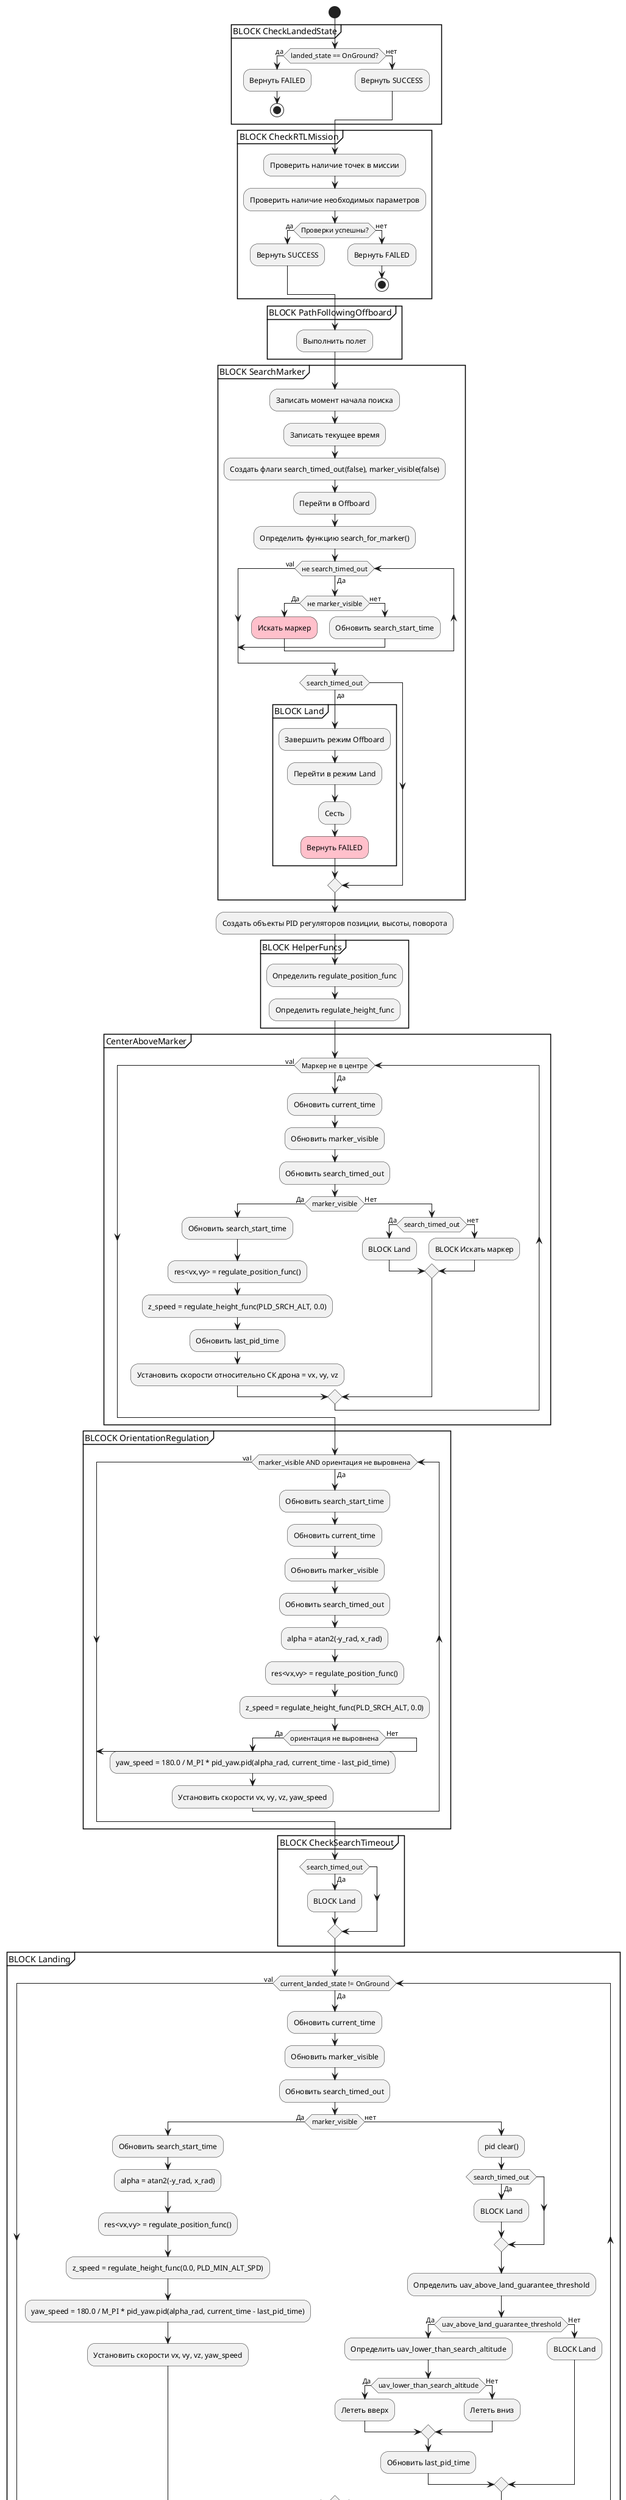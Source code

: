 @startuml

start
partition "BLOCK CheckLandedState"{
    if (landed_state == OnGround?) then (да)
        :Вернуть FAILED;
        stop
    else (нет)
        :Вернуть SUCCESS;
    endif
}

partition "BLOCK CheckRTLMission"{
    :Проверить наличие точек в миссии;
    :Проверить наличие необходимых параметров;
    if (Проверки успешны?) then (да)
        :Вернуть SUCCESS;
    else (нет)
        :Вернуть FAILED;
        stop
    endif
}

partition "BLOCK PathFollowingOffboard"{
    :Выполнить полет;
}

    ' :;
partition "BLOCK SearchMarker"{
    :Записать момент начала поиска;
    :Записать текущее время;
    :Создать флаги search_timed_out(false), marker_visible(false);
    :Перейти в Offboard;
    :Определить функцию search_for_marker();
    while (не search_timed_out) is (Да)
        if (не marker_visible) then (Да)
            #pink :Искать маркер;
        else (нет)
            :Обновить search_start_time;
            break
        endif
    endwhile (val) 
    
    if (search_timed_out) then (да)
        partition "BLOCK Land"{
            :Завершить режим Offboard;
            :Перейти в режим Land;
            :Сесть;
            #pink :Вернуть FAILED;
        }
    endif
}
    ' :;

:Создать объекты PID регуляторов позиции, высоты, поворота;

partition "BLOCK HelperFuncs"{
    :Определить regulate_position_func;
    :Определить regulate_height_func;
}

partition "CenterAboveMarker"{
    while (Маркер не в центре) is (Да)
        :Обновить current_time;
        :Обновить marker_visible;
        :Обновить search_timed_out;
        if (marker_visible) then (Да)
            :Обновить search_start_time;
            :res<vx,vy> = regulate_position_func();
            :z_speed = regulate_height_func(PLD_SRCH_ALT, 0.0);
            :Обновить last_pid_time;
            :Установить скорости относительно СК дрона = vx, vy, vz;
        else (Нет)
            if (search_timed_out) then (Да)
                :BLOCK Land;
            else (нет)
                :BLOCK Искать маркер;
            endif
        endif
    endwhile (val) 
}

partition "BLCOCK OrientationRegulation"{
    while (marker_visible AND ориентация не выровнена) is (Да)
        :Обновить search_start_time;
        :Обновить current_time;
        :Обновить marker_visible;
        :Обновить search_timed_out;
        :alpha = atan2(-y_rad, x_rad);
        :res<vx,vy> = regulate_position_func();
        :z_speed = regulate_height_func(PLD_SRCH_ALT, 0.0);

        if (ориентация не выровнена) then (Да)
            :yaw_speed = 180.0 / M_PI * pid_yaw.pid(alpha_rad, current_time - last_pid_time);
            :Установить скорости vx, vy, vz, yaw_speed;
        else (Нет)
            break
        endif
    endwhile (val) 
}

partition "BLOCK CheckSearchTimeout"{
    if (search_timed_out) then (Да)
        :BLOCK Land;
    endif
}

partition "BLOCK Landing"{
    while (current_landed_state != OnGround) is (Да)
        :Обновить current_time;
        :Обновить marker_visible;
        :Обновить search_timed_out;
        if (marker_visible) then (Да)
            :Обновить search_start_time;
            :alpha = atan2(-y_rad, x_rad);
            :res<vx,vy> = regulate_position_func();
            :z_speed = regulate_height_func(0.0, PLD_MIN_ALT_SPD);
            :yaw_speed = 180.0 / M_PI * pid_yaw.pid(alpha_rad, current_time - last_pid_time);
            :Установить скорости vx, vy, vz, yaw_speed;
        else (нет)
            :pid clear();
            if (search_timed_out) then (Да)
                :BLOCK Land;
            endif

            :Определить uav_above_land_guarantee_threshold;
            if (uav_above_land_guarantee_threshold) then (Да)
                :Определить uav_lower_than_search_altitude;
                if (uav_lower_than_search_altitude) then (Да)
                    :Лететь вверх;
                else (Нет)
                    :Лететь вниз;
                endif
                :Обновить last_pid_time;
            else (Нет)
                :BLOCK Land;
            endif
        endif
    endwhile (val) 
}

stop
' :Получить состояние посадки (landed_state);
' if (landed_state == OnGround?) then (да)
'     :Вернуть FAILED;
'     stop
' else (нет)
'     :Проверить миссию;
'     if (land_geo_position доступен?) then (да)
'         :Добавить mission_items из land_geo_position;
'     else (нет)
'         :Добавить mission_items из home_position;
'     endif
'     :Загрузить миссию;
'     while (Загрузка миссии не удалась?)
'         if (Остановка запрошена?) then (да)
'             :Удержание;
'             :Вернуть RES_FAILED;
'             stop
'         else (нет)
'             :Повторить загрузку миссии;
'         endif
'     endwhile
'     :Запустить миссию;
'     while (Запуск миссии не удался?)
'         if (Остановка запрошена?) then (да)
'             :Удержание;
'             :Вернуть RES_FAILED;
'             stop
'         else (нет)
'             :Повторить запуск миссии;
'         endif
'     endwhile
'     :Ожидание завершения миссии;
'     while (Миссия не завершена?)
'         if (Остановка запрошена?) then (да)
'             :Удержание;
'             :Вернуть RES_FAILED;
'             stop
'         else (нет)
'             :Продолжить ожидание;
'         endif
'     endwhile
'     :Поиск маркера;
'     while (Маркер не найден и время не истекло?)
'         if (Остановка запрошена?) then (да)
'             :Удержание;
'             :Вернуть RES_FAILED;
'             stop
'         else (нет)
'             :Продолжить поиск;
'         endif
'     endwhile
'     if (Маркер найден?) then (да)
'         :Центрирование над маркером;
'         while (Не центрирован?)
'             if (Остановка запрошена?) then (да)
'                 :Удержание;
'                 :Вернуть RES_FAILED;
'                 stop
'             else (нет)
'                 :Регулировка положения;
'             endif
'         endwhile
'         :Регулировка ориентации;
'         while (Ориентация не корректна?)
'             if (Остановка запрошена?) then (да)
'                 :Удержание;
'                 :Вернуть RES_FAILED;
'                 stop
'             else (нет)
'                 :Регулировка ориентации;
'             endif
'         endwhile
'         :Посадка;
'         while (Не приземлился?)
'             if (Остановка запрошена?) then (да)
'                 :Удержание;
'                 :Вернуть RES_FAILED;
'                 stop
'             else (нет)
'                 :Продолжить посадку;
'             endif
'         endwhile
'         :Вернуть RES_SUCCESS;
'         stop
'     else (нет)
'         :Время поиска истекло;
'         :Посадка;
'         while (Не приземлился?)
'             if (Остановка запрошена?) then (да)
'                 :Удержание;
'                 :Вернуть RES_FAILED;
'                 stop
'             else (нет)
'                 :Продолжить посадку;
'             endif
'         endwhile
'         :Вернуть RES_SUCCESS;
'         stop
'     endif
' endif


@enduml